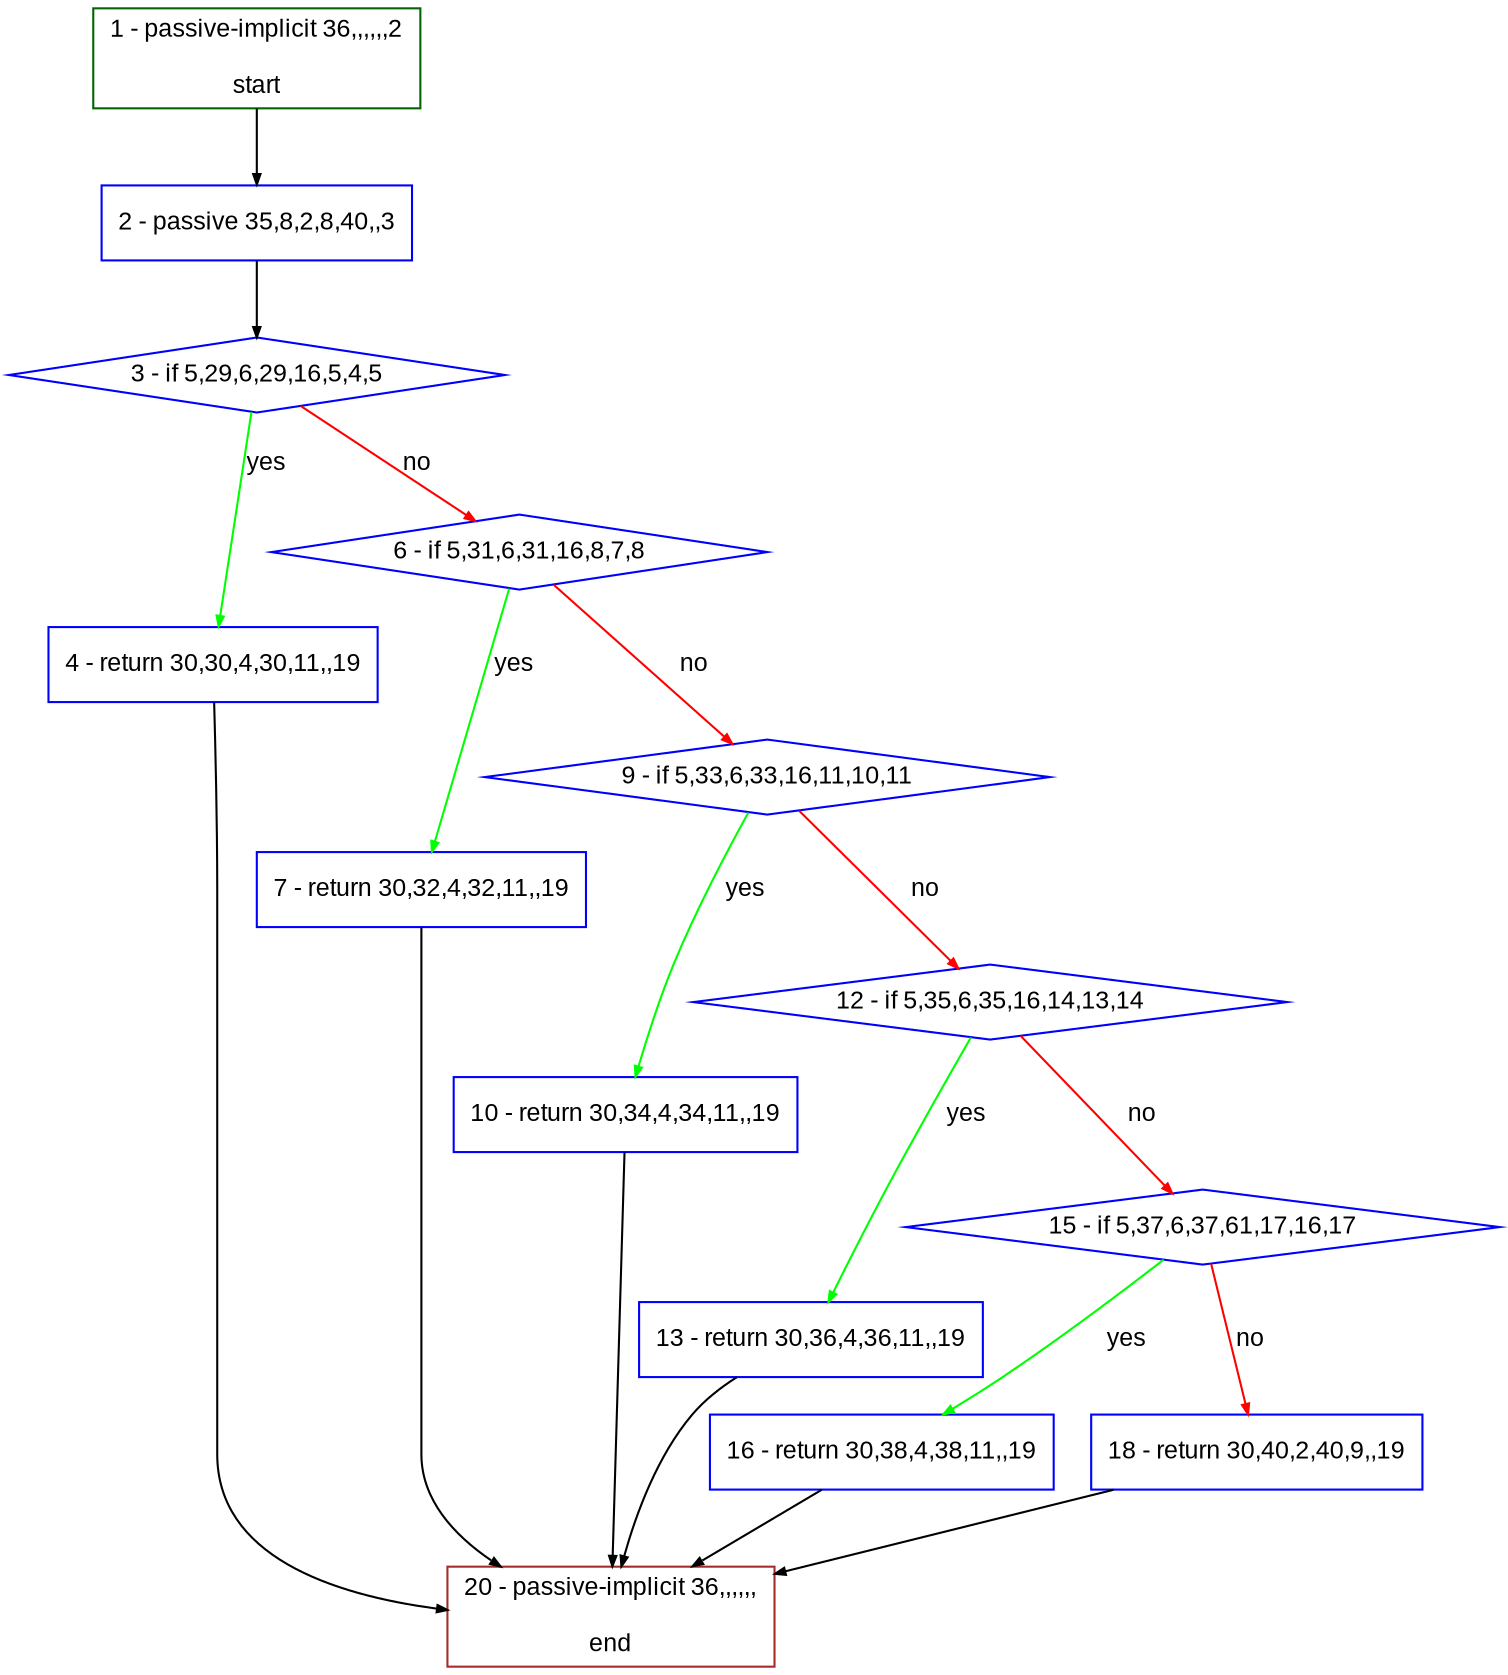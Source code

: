digraph "" {
  graph [bgcolor="white", fillcolor="#FFFFCC", pack="true", packmode="clust", fontname="Arial", label="", fontsize="12", compound="true", style="rounded,filled"];
  node [node_initialized="no", fillcolor="white", fontname="Arial", label="", color="grey", fontsize="12", fixedsize="false", compound="true", shape="rectangle", style="filled"];
  edge [arrowtail="none", lhead="", fontcolor="black", fontname="Arial", label="", color="black", fontsize="12", arrowhead="normal", arrowsize="0.5", compound="true", ltail="", dir="forward"];
  __N1 [fillcolor="#ffffff", label="2 - passive 35,8,2,8,40,,3", color="#0000ff", shape="box", style="filled"];
  __N2 [fillcolor="#ffffff", label="1 - passive-implicit 36,,,,,,2\n\nstart", color="#006400", shape="box", style="filled"];
  __N3 [fillcolor="#ffffff", label="3 - if 5,29,6,29,16,5,4,5", color="#0000ff", shape="diamond", style="filled"];
  __N4 [fillcolor="#ffffff", label="4 - return 30,30,4,30,11,,19", color="#0000ff", shape="box", style="filled"];
  __N5 [fillcolor="#ffffff", label="6 - if 5,31,6,31,16,8,7,8", color="#0000ff", shape="diamond", style="filled"];
  __N6 [fillcolor="#ffffff", label="20 - passive-implicit 36,,,,,,\n\nend", color="#a52a2a", shape="box", style="filled"];
  __N7 [fillcolor="#ffffff", label="7 - return 30,32,4,32,11,,19", color="#0000ff", shape="box", style="filled"];
  __N8 [fillcolor="#ffffff", label="9 - if 5,33,6,33,16,11,10,11", color="#0000ff", shape="diamond", style="filled"];
  __N9 [fillcolor="#ffffff", label="10 - return 30,34,4,34,11,,19", color="#0000ff", shape="box", style="filled"];
  __N10 [fillcolor="#ffffff", label="12 - if 5,35,6,35,16,14,13,14", color="#0000ff", shape="diamond", style="filled"];
  __N11 [fillcolor="#ffffff", label="13 - return 30,36,4,36,11,,19", color="#0000ff", shape="box", style="filled"];
  __N12 [fillcolor="#ffffff", label="15 - if 5,37,6,37,61,17,16,17", color="#0000ff", shape="diamond", style="filled"];
  __N13 [fillcolor="#ffffff", label="16 - return 30,38,4,38,11,,19", color="#0000ff", shape="box", style="filled"];
  __N14 [fillcolor="#ffffff", label="18 - return 30,40,2,40,9,,19", color="#0000ff", shape="box", style="filled"];
  __N2 -> __N1 [arrowtail="none", color="#000000", label="", arrowhead="normal", dir="forward"];
  __N1 -> __N3 [arrowtail="none", color="#000000", label="", arrowhead="normal", dir="forward"];
  __N3 -> __N4 [arrowtail="none", color="#00ff00", label="yes", arrowhead="normal", dir="forward"];
  __N3 -> __N5 [arrowtail="none", color="#ff0000", label="no", arrowhead="normal", dir="forward"];
  __N4 -> __N6 [arrowtail="none", color="#000000", label="", arrowhead="normal", dir="forward"];
  __N5 -> __N7 [arrowtail="none", color="#00ff00", label="yes", arrowhead="normal", dir="forward"];
  __N5 -> __N8 [arrowtail="none", color="#ff0000", label="no", arrowhead="normal", dir="forward"];
  __N7 -> __N6 [arrowtail="none", color="#000000", label="", arrowhead="normal", dir="forward"];
  __N8 -> __N9 [arrowtail="none", color="#00ff00", label="yes", arrowhead="normal", dir="forward"];
  __N8 -> __N10 [arrowtail="none", color="#ff0000", label="no", arrowhead="normal", dir="forward"];
  __N9 -> __N6 [arrowtail="none", color="#000000", label="", arrowhead="normal", dir="forward"];
  __N10 -> __N11 [arrowtail="none", color="#00ff00", label="yes", arrowhead="normal", dir="forward"];
  __N10 -> __N12 [arrowtail="none", color="#ff0000", label="no", arrowhead="normal", dir="forward"];
  __N11 -> __N6 [arrowtail="none", color="#000000", label="", arrowhead="normal", dir="forward"];
  __N12 -> __N13 [arrowtail="none", color="#00ff00", label="yes", arrowhead="normal", dir="forward"];
  __N12 -> __N14 [arrowtail="none", color="#ff0000", label="no", arrowhead="normal", dir="forward"];
  __N13 -> __N6 [arrowtail="none", color="#000000", label="", arrowhead="normal", dir="forward"];
  __N14 -> __N6 [arrowtail="none", color="#000000", label="", arrowhead="normal", dir="forward"];
}
